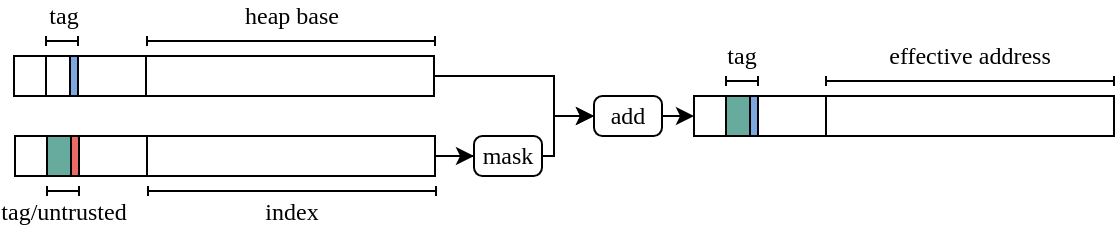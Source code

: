 <mxfile version="23.0.2" type="device">
  <diagram name="Page-1" id="0fBU3942oDFJaHUNwFLl">
    <mxGraphModel dx="741" dy="443" grid="1" gridSize="10" guides="1" tooltips="1" connect="1" arrows="1" fold="1" page="1" pageScale="1" pageWidth="850" pageHeight="1100" math="0" shadow="0">
      <root>
        <mxCell id="0" />
        <mxCell id="1" parent="0" />
        <mxCell id="_EYbwEh8Gk30KLEqBDza-30" value="" style="rounded=0;whiteSpace=wrap;html=1;" vertex="1" parent="1">
          <mxGeometry x="40" y="70" width="210" height="20" as="geometry" />
        </mxCell>
        <mxCell id="_EYbwEh8Gk30KLEqBDza-31" value="" style="rounded=0;whiteSpace=wrap;html=1;" vertex="1" parent="1">
          <mxGeometry x="56" y="70" width="12" height="20" as="geometry" />
        </mxCell>
        <mxCell id="_EYbwEh8Gk30KLEqBDza-32" value="" style="rounded=0;whiteSpace=wrap;html=1;fillColor=#7EA6E0;strokeColor=#000000;fillStyle=solid;" vertex="1" parent="1">
          <mxGeometry x="68" y="70" width="4" height="20" as="geometry" />
        </mxCell>
        <mxCell id="_EYbwEh8Gk30KLEqBDza-34" value="" style="shape=crossbar;whiteSpace=wrap;html=1;rounded=1;" vertex="1" parent="1">
          <mxGeometry x="106.5" y="60" width="144" height="5" as="geometry" />
        </mxCell>
        <mxCell id="_EYbwEh8Gk30KLEqBDza-35" value="" style="shape=crossbar;whiteSpace=wrap;html=1;rounded=1;" vertex="1" parent="1">
          <mxGeometry x="56" y="60" width="16" height="5" as="geometry" />
        </mxCell>
        <mxCell id="_EYbwEh8Gk30KLEqBDza-37" value="" style="rounded=0;whiteSpace=wrap;html=1;" vertex="1" parent="1">
          <mxGeometry x="40.5" y="110" width="210" height="20" as="geometry" />
        </mxCell>
        <mxCell id="_EYbwEh8Gk30KLEqBDza-41" value="" style="shape=crossbar;whiteSpace=wrap;html=1;rounded=1;" vertex="1" parent="1">
          <mxGeometry x="107" y="135" width="144" height="5" as="geometry" />
        </mxCell>
        <mxCell id="_EYbwEh8Gk30KLEqBDza-42" value="" style="shape=crossbar;whiteSpace=wrap;html=1;rounded=1;" vertex="1" parent="1">
          <mxGeometry x="56.5" y="135" width="16" height="5" as="geometry" />
        </mxCell>
        <mxCell id="_EYbwEh8Gk30KLEqBDza-46" value="heap base" style="text;html=1;strokeColor=none;fillColor=none;align=center;verticalAlign=middle;whiteSpace=wrap;rounded=0;fontFamily=Latin Modern;" vertex="1" parent="1">
          <mxGeometry x="149" y="42.5" width="60" height="15" as="geometry" />
        </mxCell>
        <mxCell id="_EYbwEh8Gk30KLEqBDza-47" value="index" style="text;html=1;strokeColor=none;fillColor=none;align=center;verticalAlign=middle;whiteSpace=wrap;rounded=0;fontFamily=Latin Modern;" vertex="1" parent="1">
          <mxGeometry x="149" y="140" width="60" height="15" as="geometry" />
        </mxCell>
        <mxCell id="_EYbwEh8Gk30KLEqBDza-81" style="edgeStyle=orthogonalEdgeStyle;rounded=0;orthogonalLoop=1;jettySize=auto;html=1;" edge="1" parent="1" target="_EYbwEh8Gk30KLEqBDza-59">
          <mxGeometry relative="1" as="geometry">
            <mxPoint x="364" y="100.0" as="sourcePoint" />
            <Array as="points">
              <mxPoint x="390" y="100" />
              <mxPoint x="390" y="100" />
            </Array>
          </mxGeometry>
        </mxCell>
        <mxCell id="_EYbwEh8Gk30KLEqBDza-59" value="" style="rounded=0;whiteSpace=wrap;html=1;" vertex="1" parent="1">
          <mxGeometry x="380" y="90" width="210" height="20" as="geometry" />
        </mxCell>
        <mxCell id="_EYbwEh8Gk30KLEqBDza-60" value="" style="rounded=0;whiteSpace=wrap;html=1;fillColor=#67AB9F;" vertex="1" parent="1">
          <mxGeometry x="396" y="90" width="12" height="20" as="geometry" />
        </mxCell>
        <mxCell id="_EYbwEh8Gk30KLEqBDza-61" value="" style="rounded=0;whiteSpace=wrap;html=1;fillColor=#7EA6E0;strokeColor=#000000;fillStyle=solid;" vertex="1" parent="1">
          <mxGeometry x="408" y="90" width="4" height="20" as="geometry" />
        </mxCell>
        <mxCell id="_EYbwEh8Gk30KLEqBDza-62" value="" style="rounded=0;whiteSpace=wrap;html=1;" vertex="1" parent="1">
          <mxGeometry x="446" y="90" width="144" height="20" as="geometry" />
        </mxCell>
        <mxCell id="_EYbwEh8Gk30KLEqBDza-63" value="" style="shape=crossbar;whiteSpace=wrap;html=1;rounded=1;" vertex="1" parent="1">
          <mxGeometry x="446" y="80" width="144" height="5" as="geometry" />
        </mxCell>
        <mxCell id="_EYbwEh8Gk30KLEqBDza-64" value="" style="shape=crossbar;whiteSpace=wrap;html=1;rounded=1;" vertex="1" parent="1">
          <mxGeometry x="396" y="80" width="16" height="5" as="geometry" />
        </mxCell>
        <mxCell id="_EYbwEh8Gk30KLEqBDza-65" value="tag" style="text;html=1;strokeColor=none;fillColor=none;align=center;verticalAlign=middle;whiteSpace=wrap;rounded=0;fontFamily=Latin Modern;" vertex="1" parent="1">
          <mxGeometry x="389" y="60" width="30" height="20" as="geometry" />
        </mxCell>
        <mxCell id="_EYbwEh8Gk30KLEqBDza-66" value="effective address" style="text;html=1;strokeColor=none;fillColor=none;align=center;verticalAlign=middle;whiteSpace=wrap;rounded=0;fontFamily=Latin Modern;" vertex="1" parent="1">
          <mxGeometry x="474" y="62.5" width="88" height="15" as="geometry" />
        </mxCell>
        <mxCell id="_EYbwEh8Gk30KLEqBDza-70" value="" style="rounded=0;whiteSpace=wrap;html=1;" vertex="1" parent="1">
          <mxGeometry x="106.5" y="110" width="144" height="20" as="geometry" />
        </mxCell>
        <mxCell id="_EYbwEh8Gk30KLEqBDza-73" value="" style="rounded=0;whiteSpace=wrap;html=1;" vertex="1" parent="1">
          <mxGeometry x="106" y="70" width="144" height="20" as="geometry" />
        </mxCell>
        <mxCell id="_EYbwEh8Gk30KLEqBDza-74" value="tag/untrusted" style="text;html=1;strokeColor=none;fillColor=none;align=center;verticalAlign=middle;whiteSpace=wrap;rounded=0;fontFamily=Latin Modern;" vertex="1" parent="1">
          <mxGeometry x="34.5" y="140" width="60" height="15" as="geometry" />
        </mxCell>
        <mxCell id="_EYbwEh8Gk30KLEqBDza-75" value="tag" style="text;html=1;strokeColor=none;fillColor=none;align=center;verticalAlign=middle;whiteSpace=wrap;rounded=0;fontFamily=Latin Modern;" vertex="1" parent="1">
          <mxGeometry x="34.5" y="42.5" width="60" height="15" as="geometry" />
        </mxCell>
        <mxCell id="_EYbwEh8Gk30KLEqBDza-83" value="" style="rounded=0;whiteSpace=wrap;html=1;fillColor=#67AB9F;" vertex="1" parent="1">
          <mxGeometry x="56.5" y="110" width="12" height="20" as="geometry" />
        </mxCell>
        <mxCell id="_EYbwEh8Gk30KLEqBDza-84" value="" style="rounded=0;whiteSpace=wrap;html=1;fillColor=#EA6B66;strokeColor=#000000;fillStyle=solid;" vertex="1" parent="1">
          <mxGeometry x="68.5" y="110" width="4" height="20" as="geometry" />
        </mxCell>
        <mxCell id="_EYbwEh8Gk30KLEqBDza-89" style="edgeStyle=orthogonalEdgeStyle;rounded=0;orthogonalLoop=1;jettySize=auto;html=1;" edge="1" parent="1" target="_EYbwEh8Gk30KLEqBDza-91" source="_EYbwEh8Gk30KLEqBDza-70">
          <mxGeometry relative="1" as="geometry">
            <mxPoint x="251" y="120" as="sourcePoint" />
          </mxGeometry>
        </mxCell>
        <mxCell id="_EYbwEh8Gk30KLEqBDza-90" style="edgeStyle=orthogonalEdgeStyle;rounded=0;orthogonalLoop=1;jettySize=auto;html=1;" edge="1" parent="1" source="_EYbwEh8Gk30KLEqBDza-91" target="_EYbwEh8Gk30KLEqBDza-93">
          <mxGeometry relative="1" as="geometry">
            <Array as="points">
              <mxPoint x="310" y="120" />
              <mxPoint x="310" y="100" />
            </Array>
          </mxGeometry>
        </mxCell>
        <mxCell id="_EYbwEh8Gk30KLEqBDza-91" value="mask" style="rounded=1;whiteSpace=wrap;html=1;arcSize=21;fontFamily=Computer Modern;" vertex="1" parent="1">
          <mxGeometry x="270" y="110" width="34" height="20" as="geometry" />
        </mxCell>
        <mxCell id="_EYbwEh8Gk30KLEqBDza-93" value="add" style="rounded=1;whiteSpace=wrap;html=1;arcSize=21;fontFamily=Computer Modern;" vertex="1" parent="1">
          <mxGeometry x="330" y="90" width="34" height="20" as="geometry" />
        </mxCell>
        <mxCell id="_EYbwEh8Gk30KLEqBDza-94" style="edgeStyle=orthogonalEdgeStyle;rounded=0;orthogonalLoop=1;jettySize=auto;html=1;" edge="1" parent="1" target="_EYbwEh8Gk30KLEqBDza-93" source="_EYbwEh8Gk30KLEqBDza-73">
          <mxGeometry relative="1" as="geometry">
            <Array as="points">
              <mxPoint x="310" y="80" />
              <mxPoint x="310" y="100" />
            </Array>
            <mxPoint x="250" y="80" as="sourcePoint" />
          </mxGeometry>
        </mxCell>
      </root>
    </mxGraphModel>
  </diagram>
</mxfile>
